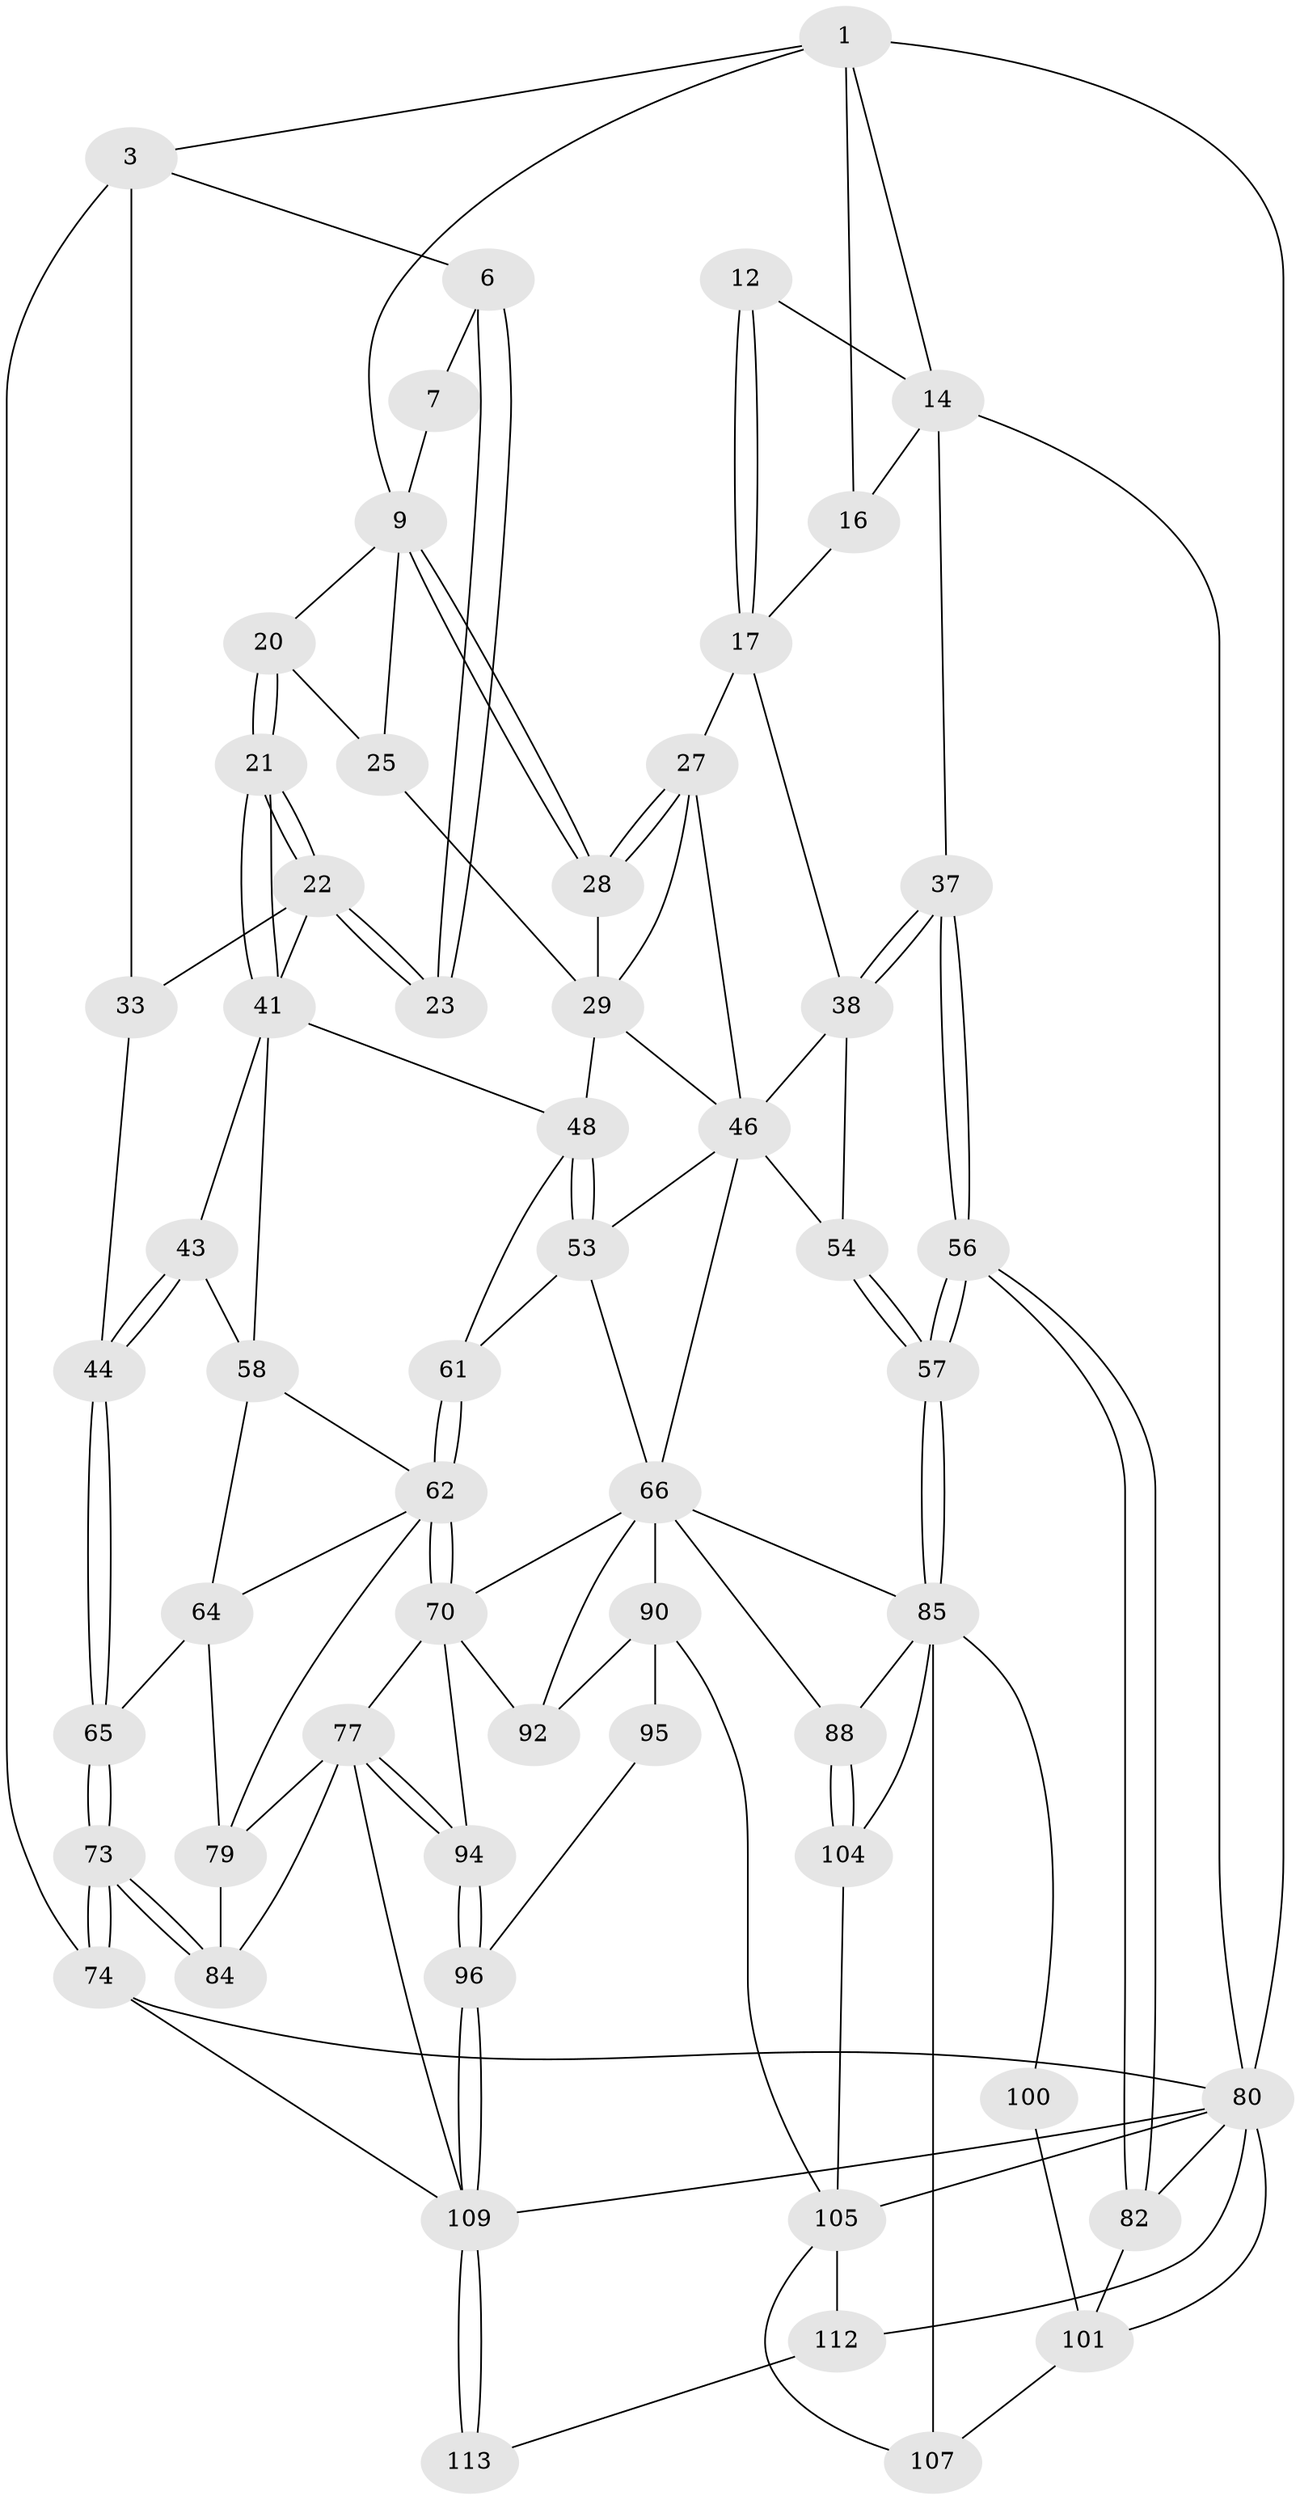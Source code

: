 // original degree distribution, {4: 0.15517241379310345, 6: 0.20689655172413793, 5: 0.5862068965517241, 3: 0.05172413793103448}
// Generated by graph-tools (version 1.1) at 2025/17/03/09/25 04:17:15]
// undirected, 58 vertices, 135 edges
graph export_dot {
graph [start="1"]
  node [color=gray90,style=filled];
  1 [pos="+0.2132859193075948+0",super="+8+2"];
  3 [pos="+0+0.06497907543822957",super="+40+4"];
  6 [pos="+0.17765012411425937+0.06265330572128566"];
  7 [pos="+0.20971742383828773+0.006512872253532003"];
  9 [pos="+0.5893391073232619+0",super="+10"];
  12 [pos="+0.8294319050871882+0.08248880661005348",super="+13"];
  14 [pos="+1+0",super="+15"];
  16 [pos="+0.6708883927585303+0",super="+19"];
  17 [pos="+0.8637763839162439+0.1588309666276396",super="+24+18"];
  20 [pos="+0.32388870606948067+0.22602156950864807"];
  21 [pos="+0.2839458154786065+0.2483074287154357"];
  22 [pos="+0.2545509349324874+0.23526231605750209",super="+32"];
  23 [pos="+0.1978258098357363+0.16504456240851173"];
  25 [pos="+0.3839184263171345+0.2290821679403683"];
  27 [pos="+0.748831219136512+0.25423887855023664",super="+36"];
  28 [pos="+0.6028212054813213+0.08132079047555822"];
  29 [pos="+0.580927408765073+0.17309405535793612",super="+30"];
  33 [pos="+0.08111899870356876+0.24902432162971427",super="+34+39"];
  37 [pos="+1+0.3815740405157888"];
  38 [pos="+0.8904645921215179+0.28304642977378736",super="+45"];
  41 [pos="+0.2500933769371722+0.36483508706350937",super="+50+42"];
  43 [pos="+0.11117591605313362+0.4983211533078358"];
  44 [pos="+0.05965571799144527+0.5111281665009341"];
  46 [pos="+0.6513145899874876+0.36191315266289514",super="+51"];
  48 [pos="+0.465448534074531+0.36023709439251794",super="+49"];
  53 [pos="+0.5704161153008245+0.5537050817774778",super="+60"];
  54 [pos="+0.8173976124058576+0.5644353085639985"];
  56 [pos="+1+0.6049777021327332"];
  57 [pos="+1+0.622058841892789"];
  58 [pos="+0.2991672331977671+0.5898876752743445",super="+59"];
  61 [pos="+0.4719802857347076+0.5581694974024827"];
  62 [pos="+0.36933434473704696+0.6086084287033527",super="+63"];
  64 [pos="+0.1811432327935829+0.6692104708842023",super="+72"];
  65 [pos="+0.13878671676200147+0.6760527805794095"];
  66 [pos="+0.7306036001784+0.5972037053586867",super="+67"];
  70 [pos="+0.429240552002278+0.7096037288780256",super="+76"];
  73 [pos="+0.12642137169543488+0.8067171372521434"];
  74 [pos="+0.11590639722104656+0.8156488130781602",super="+75"];
  77 [pos="+0.36143143324755717+0.8052413890439271",super="+78"];
  79 [pos="+0.31090096677438056+0.7412017187686312",super="+83"];
  80 [pos="+1+1",super="+97+81+115"];
  82 [pos="+1+0.7595935942524036",super="+99"];
  84 [pos="+0.1506310768322043+0.7985490755492692"];
  85 [pos="+0.8565508657233601+0.7926684324624663",super="+86"];
  88 [pos="+0.6795590100392267+0.8090533717590231"];
  90 [pos="+0.5948749710869995+0.8114887786078939",super="+91+103"];
  92 [pos="+0.5311281590382375+0.7415139885188318"];
  94 [pos="+0.4167401340877943+0.8452339177421805"];
  95 [pos="+0.4610444078281041+0.8586018127034016"];
  96 [pos="+0.4180207172628798+0.8465957192406708"];
  100 [pos="+0.9386340118077487+0.8646870197248252"];
  101 [pos="+0.940720797543233+0.9406761574266974",super="+102"];
  104 [pos="+0.7261690959231004+0.8482693198146461"];
  105 [pos="+0.6878590018451612+0.9036650520771257",super="+106+114"];
  107 [pos="+0.8354863527467958+0.9289723436270318"];
  109 [pos="+0.364523366658828+1",super="+110"];
  112 [pos="+0.5439600090661484+1"];
  113 [pos="+0.36246390800012174+1"];
  1 -- 9;
  1 -- 3;
  1 -- 14;
  1 -- 80;
  1 -- 16;
  3 -- 74;
  3 -- 33 [weight=3];
  3 -- 6;
  6 -- 7;
  6 -- 23;
  6 -- 23;
  7 -- 9;
  9 -- 28;
  9 -- 28;
  9 -- 20;
  9 -- 25;
  12 -- 17 [weight=2];
  12 -- 17;
  12 -- 14;
  14 -- 37;
  14 -- 16;
  14 -- 80;
  16 -- 17;
  17 -- 27;
  17 -- 38;
  20 -- 21;
  20 -- 21;
  20 -- 25;
  21 -- 22;
  21 -- 22;
  21 -- 41;
  21 -- 41;
  22 -- 23;
  22 -- 23;
  22 -- 33;
  22 -- 41;
  25 -- 29;
  27 -- 28;
  27 -- 28;
  27 -- 29;
  27 -- 46;
  28 -- 29;
  29 -- 48;
  29 -- 46;
  33 -- 44;
  37 -- 38;
  37 -- 38;
  37 -- 56;
  37 -- 56;
  38 -- 54;
  38 -- 46;
  41 -- 48;
  41 -- 58;
  41 -- 43;
  43 -- 44;
  43 -- 44;
  43 -- 58;
  44 -- 65;
  44 -- 65;
  46 -- 66;
  46 -- 53;
  46 -- 54;
  48 -- 53;
  48 -- 53;
  48 -- 61;
  53 -- 66;
  53 -- 61;
  54 -- 57;
  54 -- 57;
  56 -- 57;
  56 -- 57;
  56 -- 82;
  56 -- 82;
  57 -- 85;
  57 -- 85;
  58 -- 62;
  58 -- 64;
  61 -- 62;
  61 -- 62;
  62 -- 70;
  62 -- 70;
  62 -- 64;
  62 -- 79;
  64 -- 65;
  64 -- 79;
  65 -- 73;
  65 -- 73;
  66 -- 70;
  66 -- 88;
  66 -- 90;
  66 -- 92;
  66 -- 85;
  70 -- 94;
  70 -- 92;
  70 -- 77;
  73 -- 74;
  73 -- 74;
  73 -- 84;
  73 -- 84;
  74 -- 109;
  74 -- 80;
  77 -- 94;
  77 -- 94;
  77 -- 109;
  77 -- 84;
  77 -- 79;
  79 -- 84;
  80 -- 109;
  80 -- 82;
  80 -- 101;
  80 -- 105;
  80 -- 112;
  82 -- 101;
  85 -- 100;
  85 -- 104;
  85 -- 107;
  85 -- 88;
  88 -- 104;
  88 -- 104;
  90 -- 92;
  90 -- 95 [weight=2];
  90 -- 105;
  94 -- 96;
  94 -- 96;
  95 -- 96;
  96 -- 109;
  96 -- 109;
  100 -- 101;
  101 -- 107;
  104 -- 105;
  105 -- 112;
  105 -- 107;
  109 -- 113 [weight=2];
  109 -- 113;
  112 -- 113;
}
